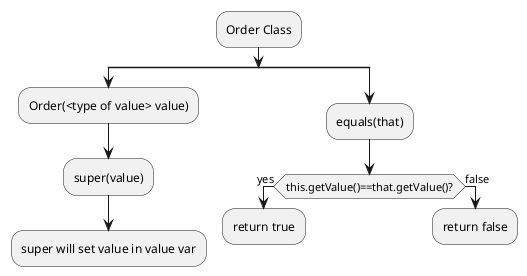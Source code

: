 @startuml
' :ServerPacket;
' split
'     :ServerPacket(byte packetType, byte orderType,Order<?> orderValue);
'     :set variables;
' split again
    
' end split
:Order Class;
split
    :Order(<type of value> value);
    :super(value);
    :super will set value in value var;
    detach
split again
    :equals(that);
    if (this.getValue()==that.getValue()?) then (yes)
        :return true;
    else (false)
        :return false;
    endif
    detach
end split
@enduml
